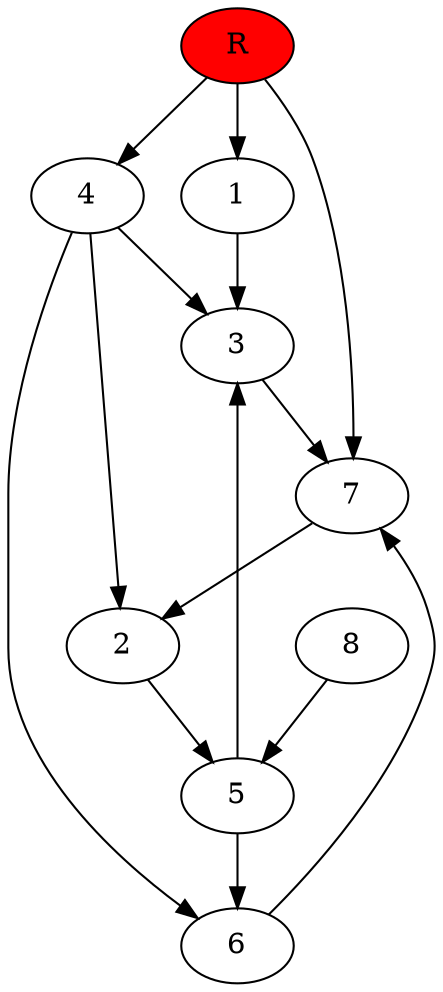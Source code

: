 digraph prb20835 {
	1
	2
	3
	4
	5
	6
	7
	8
	R [fillcolor="#ff0000" style=filled]
	1 -> 3
	2 -> 5
	3 -> 7
	4 -> 2
	4 -> 3
	4 -> 6
	5 -> 3
	5 -> 6
	6 -> 7
	7 -> 2
	8 -> 5
	R -> 1
	R -> 4
	R -> 7
}

